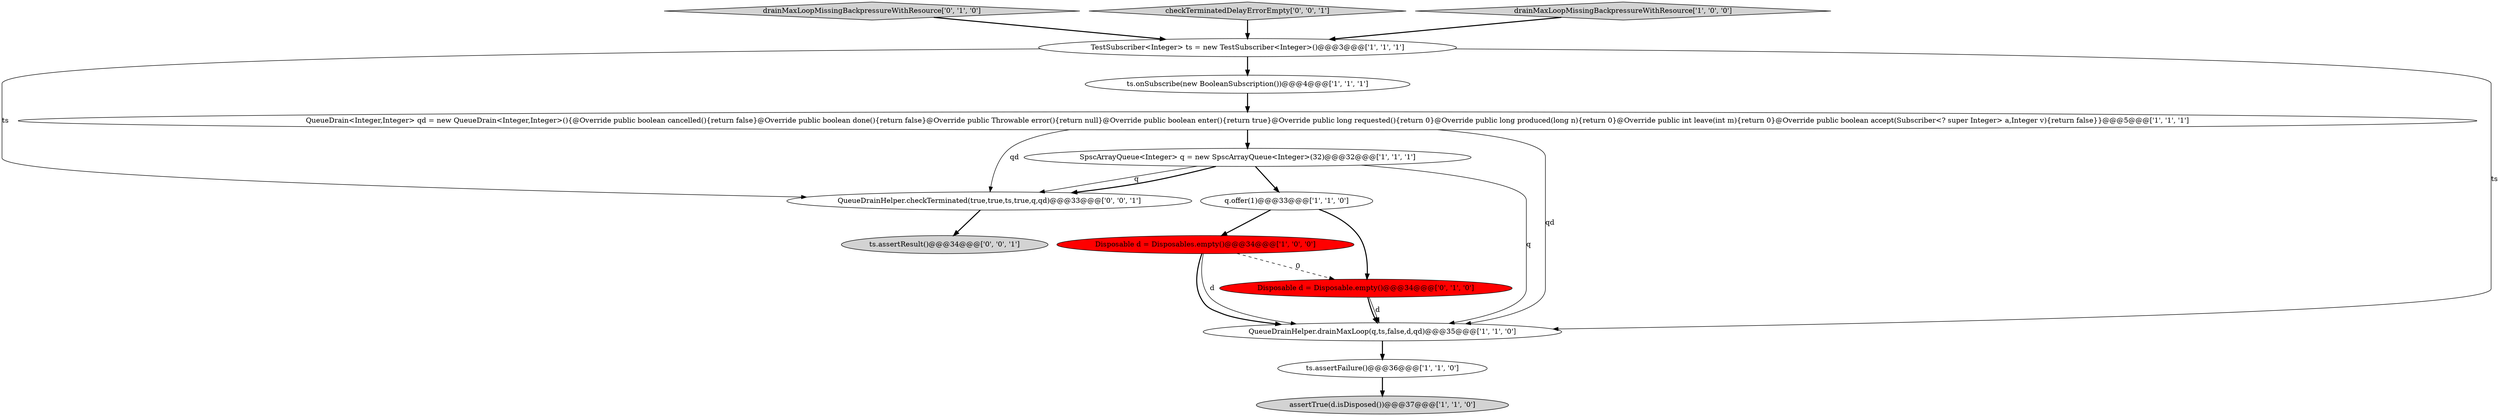 digraph {
10 [style = filled, label = "drainMaxLoopMissingBackpressureWithResource['0', '1', '0']", fillcolor = lightgray, shape = diamond image = "AAA0AAABBB2BBB"];
12 [style = filled, label = "checkTerminatedDelayErrorEmpty['0', '0', '1']", fillcolor = lightgray, shape = diamond image = "AAA0AAABBB3BBB"];
9 [style = filled, label = "ts.assertFailure()@@@36@@@['1', '1', '0']", fillcolor = white, shape = ellipse image = "AAA0AAABBB1BBB"];
11 [style = filled, label = "Disposable d = Disposable.empty()@@@34@@@['0', '1', '0']", fillcolor = red, shape = ellipse image = "AAA1AAABBB2BBB"];
8 [style = filled, label = "SpscArrayQueue<Integer> q = new SpscArrayQueue<Integer>(32)@@@32@@@['1', '1', '1']", fillcolor = white, shape = ellipse image = "AAA0AAABBB1BBB"];
7 [style = filled, label = "Disposable d = Disposables.empty()@@@34@@@['1', '0', '0']", fillcolor = red, shape = ellipse image = "AAA1AAABBB1BBB"];
3 [style = filled, label = "QueueDrainHelper.drainMaxLoop(q,ts,false,d,qd)@@@35@@@['1', '1', '0']", fillcolor = white, shape = ellipse image = "AAA0AAABBB1BBB"];
2 [style = filled, label = "q.offer(1)@@@33@@@['1', '1', '0']", fillcolor = white, shape = ellipse image = "AAA0AAABBB1BBB"];
6 [style = filled, label = "QueueDrain<Integer,Integer> qd = new QueueDrain<Integer,Integer>(){@Override public boolean cancelled(){return false}@Override public boolean done(){return false}@Override public Throwable error(){return null}@Override public boolean enter(){return true}@Override public long requested(){return 0}@Override public long produced(long n){return 0}@Override public int leave(int m){return 0}@Override public boolean accept(Subscriber<? super Integer> a,Integer v){return false}}@@@5@@@['1', '1', '1']", fillcolor = white, shape = ellipse image = "AAA0AAABBB1BBB"];
14 [style = filled, label = "ts.assertResult()@@@34@@@['0', '0', '1']", fillcolor = lightgray, shape = ellipse image = "AAA0AAABBB3BBB"];
4 [style = filled, label = "assertTrue(d.isDisposed())@@@37@@@['1', '1', '0']", fillcolor = lightgray, shape = ellipse image = "AAA0AAABBB1BBB"];
0 [style = filled, label = "drainMaxLoopMissingBackpressureWithResource['1', '0', '0']", fillcolor = lightgray, shape = diamond image = "AAA0AAABBB1BBB"];
13 [style = filled, label = "QueueDrainHelper.checkTerminated(true,true,ts,true,q,qd)@@@33@@@['0', '0', '1']", fillcolor = white, shape = ellipse image = "AAA0AAABBB3BBB"];
5 [style = filled, label = "ts.onSubscribe(new BooleanSubscription())@@@4@@@['1', '1', '1']", fillcolor = white, shape = ellipse image = "AAA0AAABBB1BBB"];
1 [style = filled, label = "TestSubscriber<Integer> ts = new TestSubscriber<Integer>()@@@3@@@['1', '1', '1']", fillcolor = white, shape = ellipse image = "AAA0AAABBB1BBB"];
1->5 [style = bold, label=""];
7->3 [style = solid, label="d"];
6->3 [style = solid, label="qd"];
6->13 [style = solid, label="qd"];
8->13 [style = solid, label="q"];
11->3 [style = solid, label="d"];
9->4 [style = bold, label=""];
7->11 [style = dashed, label="0"];
8->3 [style = solid, label="q"];
12->1 [style = bold, label=""];
1->13 [style = solid, label="ts"];
7->3 [style = bold, label=""];
3->9 [style = bold, label=""];
1->3 [style = solid, label="ts"];
5->6 [style = bold, label=""];
8->2 [style = bold, label=""];
11->3 [style = bold, label=""];
0->1 [style = bold, label=""];
6->8 [style = bold, label=""];
2->7 [style = bold, label=""];
10->1 [style = bold, label=""];
13->14 [style = bold, label=""];
2->11 [style = bold, label=""];
8->13 [style = bold, label=""];
}
